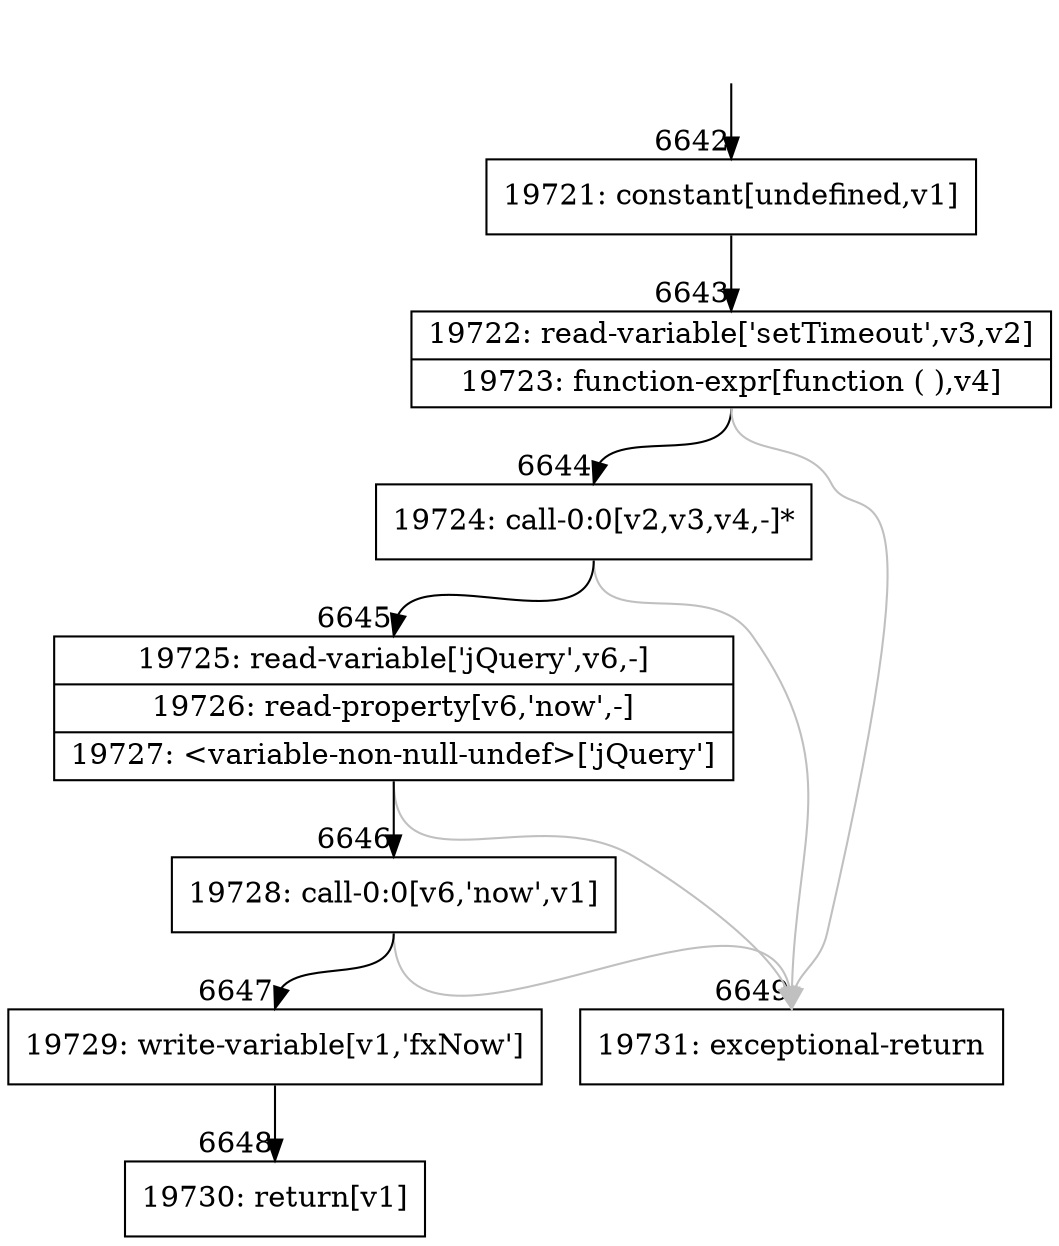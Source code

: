 digraph {
rankdir="TD"
BB_entry409[shape=none,label=""];
BB_entry409 -> BB6642 [tailport=s, headport=n, headlabel="    6642"]
BB6642 [shape=record label="{19721: constant[undefined,v1]}" ] 
BB6642 -> BB6643 [tailport=s, headport=n, headlabel="      6643"]
BB6643 [shape=record label="{19722: read-variable['setTimeout',v3,v2]|19723: function-expr[function ( ),v4]}" ] 
BB6643 -> BB6644 [tailport=s, headport=n, headlabel="      6644"]
BB6643 -> BB6649 [tailport=s, headport=n, color=gray, headlabel="      6649"]
BB6644 [shape=record label="{19724: call-0:0[v2,v3,v4,-]*}" ] 
BB6644 -> BB6645 [tailport=s, headport=n, headlabel="      6645"]
BB6644 -> BB6649 [tailport=s, headport=n, color=gray]
BB6645 [shape=record label="{19725: read-variable['jQuery',v6,-]|19726: read-property[v6,'now',-]|19727: \<variable-non-null-undef\>['jQuery']}" ] 
BB6645 -> BB6646 [tailport=s, headport=n, headlabel="      6646"]
BB6645 -> BB6649 [tailport=s, headport=n, color=gray]
BB6646 [shape=record label="{19728: call-0:0[v6,'now',v1]}" ] 
BB6646 -> BB6647 [tailport=s, headport=n, headlabel="      6647"]
BB6646 -> BB6649 [tailport=s, headport=n, color=gray]
BB6647 [shape=record label="{19729: write-variable[v1,'fxNow']}" ] 
BB6647 -> BB6648 [tailport=s, headport=n, headlabel="      6648"]
BB6648 [shape=record label="{19730: return[v1]}" ] 
BB6649 [shape=record label="{19731: exceptional-return}" ] 
}
